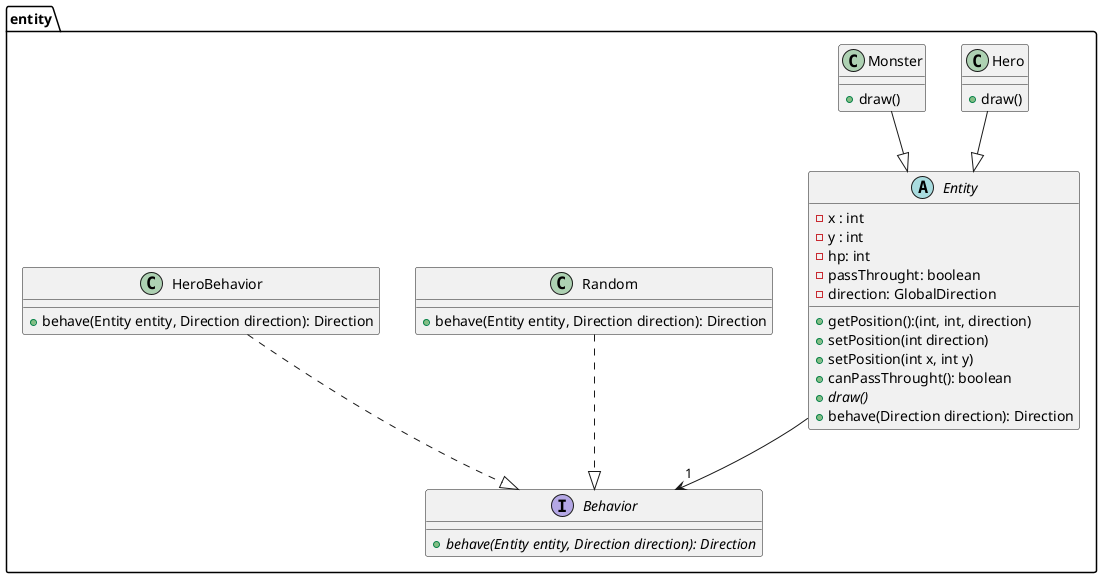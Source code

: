 @startuml

package entity{

    abstract Entity{
        - x : int
        - y : int
        - hp: int
        - passThrought: boolean
        - direction: GlobalDirection
        + getPosition():(int, int, direction)
        + setPosition(int direction)
        + setPosition(int x, int y)
        + canPassThrought(): boolean
        + {abstract} draw()
        + behave(Direction direction): Direction
    }

    class Hero {
        + draw()
    }

    class Monster{
        + draw()
    }

    interface Behavior{
        + {abstract} behave(Entity entity, Direction direction): Direction
    }

    class Random{
        + behave(Entity entity, Direction direction): Direction
    }

    class HeroBehavior{
        + behave(Entity entity, Direction direction): Direction
    }

}

Hero --|> Entity
Monster --|> Entity
Entity --> "1" Behavior
HeroBehavior ..|> Behavior
Random ..|> Behavior

@enduml